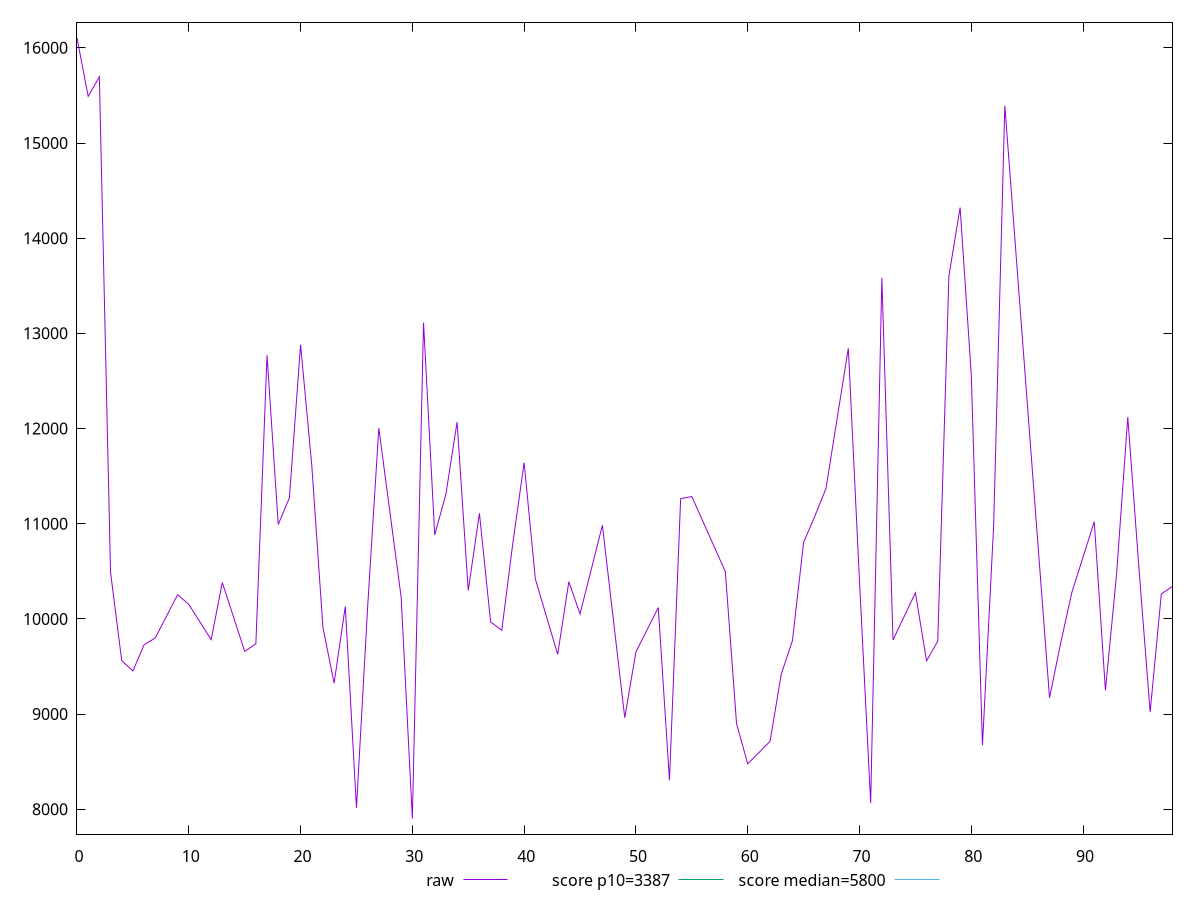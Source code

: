 reset

$raw <<EOF
0 16104.487168073963
1 15490.330384605084
2 15695.932285998972
3 10489.655309684027
4 9561.025293823306
5 9452.507967710859
6 9727.885390582725
7 9799.4442962141
9 10253.779709285554
10 10152.135333388298
12 9782.2232727109
13 10381.001690067069
15 9659.357889610616
16 9737.699781112497
17 12770.351766540884
18 10992.044312161595
19 11270.705194953525
20 12881.724583910323
21 11616.420100024849
22 9910.749016818503
23 9324.772925042314
24 10130.829086222802
25 8014.491239159217
26 10125.418320453968
27 12004.024706782915
29 10225.471354531877
30 7902.239684271766
31 13112.260443269883
32 10882.791411736081
33 11309.487717685
34 12067.611910066986
35 10299.085744252956
36 11108.69114328217
37 9967.704906475083
38 9880.011705709196
39 10806.062513523197
40 11642.205307534234
41 10419.89270944499
43 9627.06080984577
44 10390.917240680985
45 10051.904097754994
47 10982.992301316659
49 8962.197525841679
50 9653.19252882482
52 10118.790817128833
53 8303.865955046724
54 11262.839432228722
55 11285.383367323951
58 10495.662727462188
59 8899.401555218867
60 8476.952245727665
62 8713.660784669348
63 9419.016381964619
64 9770.707916810814
65 10803.394781561305
66 11077.334777121974
67 11369.52223507885
69 12842.934304176611
70 10396.201975130218
71 8065.82819428812
72 13583.640739176757
73 9779.601250206695
75 10273.141084503466
76 9558.817423570687
77 9765.540963803754
78 13604.883418136782
79 14321.324903777191
80 12564.094158149313
81 8672.451229093946
82 10976.8936054033
83 15392.45145429919
87 9170.535443560526
88 9747.760936172108
89 10278.907700545698
91 11021.876877647273
92 9248.593168836262
93 10474.123100286388
94 12120.061360425456
95 10529.7120269335
96 9019.666597096915
97 10262.56918939891
98 10341.78638997592
EOF

set key outside below
set xrange [0:98]
set yrange [7738.194734595722:16268.532117750008]
set trange [7738.194734595722:16268.532117750008]
set terminal svg size 640, 500 enhanced background rgb 'white'
set output "reports/report_00028_2021-02-24T12-49-42.674Z/speed-index/samples/astro/raw/values.svg"

plot $raw title "raw" with line, \
     3387 title "score p10=3387", \
     5800 title "score median=5800"

reset

